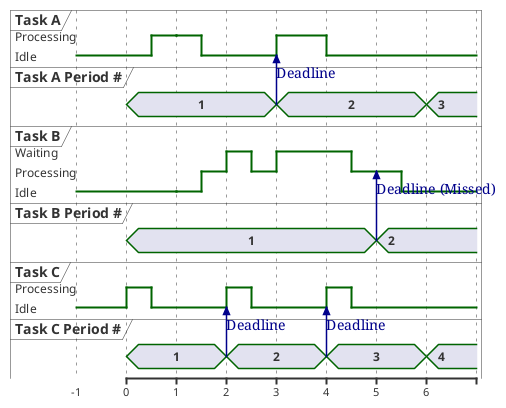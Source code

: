 @startuml
'Group A
'Period = 3
'Execution Time = 1
'Priority = Medium
robust "Task A" as task_a
concise "Task A Period #" as task_a_period

'Group B
'Period = 5
'Execution Time = 2
'Priority = Low
robust "Task B" as task_b
concise "Task B Period #" as task_b_period

'Group C
'Period = 2
'Execution Time = 0.5
'Priority = High
robust "Task C" as task_c
concise "Task C Period #" as task_c_period

@-1
task_a is Idle
task_b is Idle
task_c is Idle

@0
task_a_period is 1
task_b_period is 1
task_c_period is 1

task_c is Processing

@0.5
task_a is Processing
task_c is Idle
'Task C done until 2

@1
task_a is Processing
task_b is Idle

@1.5
task_a is Idle
task_b is Processing
'Task A done until 3

@2
task_c_period is 2
task_c_period -> task_c : Deadline

task_b is Waiting
task_c is Processing


@2.5
task_b is Processing
task_c is Idle
'Task C done until 4

@3
task_a_period is 2
task_a_period -> task_a : Deadline

task_a is Processing
task_b is Waiting

@4
task_c_period is 3
task_c_period -> task_c : Deadline

task_a is Idle
task_c is Processing

@4.5
task_b is Processing
task_c is Idle

@5
task_b_period is 2
task_b_period -> task_b : Deadline (Missed)

@5.5
task_b is Idle

@6
task_c_period is 4
task_a_period is 3
@enduml